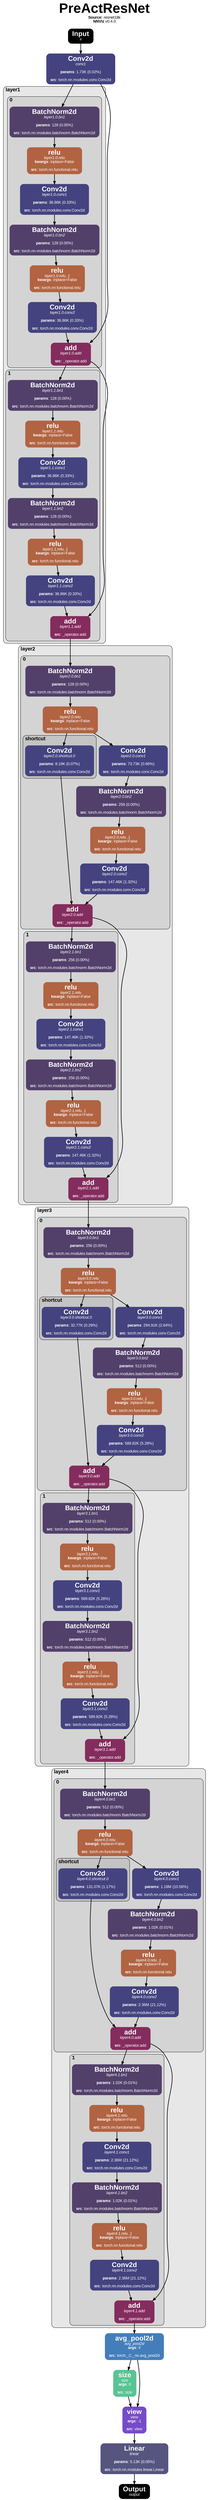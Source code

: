 digraph "" {
	graph [bb="0,0,732,8844",
		fontname=Arial,
		label=<<B><FONT POINT-SIZE="48">PreActResNet</FONT></B><BR/><B>Source:</B> resnet18k<BR/><B>NNViz </B>v0.4.0<BR/> >,
		labelloc=t,
		lheight=1.25,
		lp="366,8795",
		lwidth=4.47
	];
	node [label="\N"];
	subgraph cluster_layer1 {
		graph [bb="8,6570,370,8542",
			bgcolor="#e7e7e7",
			fontname=Arial,
			label=<<B><FONT POINT-SIZE="18">layer1</FONT></B>>,
			labeljust=l,
			lheight=0.28,
			lp="42,8528",
			lwidth=0.72,
			style="rounded,filled"
		];
		subgraph cluster_0 {
			graph [bb="22,7546,356,8506",
				bgcolor="#d4d4d4",
				fontname=Arial,
				label=<<B><FONT POINT-SIZE="18">0</FONT></B>>,
				labeljust=l,
				lheight=0.28,
				lp="35,8492",
				lwidth=0.14,
				style="rounded,filled"
			];
			layer1_0_bn1	[color="#52406b",
				fillcolor="#52406b",
				fontcolor=white,
				fontname=Arial,
				height=1.5,
				label=<<B><FONT POINT-SIZE="24">BatchNorm2d</FONT></B><BR/><I>layer1.0.bn1</I><BR/><BR/><B>params</B>: 128 (0.00%)<BR/><BR/><B>src</B>: torch.nn.modules.batchnorm.BatchNorm2d>,
				margin="0.2,0.1",
				pos="189,8416",
				shape=box,
				style="rounded,filled",
				width=4.4028];
			relu	[color="#b16342",
				fillcolor="#b16342",
				fontcolor=white,
				fontname=Arial,
				height=1.3056,
				label=<<B><FONT POINT-SIZE="24">relu</FONT></B><BR/><I>layer1.0.relu</I><BR/><B>kwargs</B>: inplace=False<BR/><BR/><B>src</B>: torch.nn.functional.relu>,
				margin="0.2,0.1",
				pos="189,8279",
				shape=box,
				style="rounded,filled",
				width=2.6944];
			layer1_0_bn1 -> relu	[color=black,
				fontname=Arial,
				penwidth=2.0,
				pos="e,189,8326.4 189,8361.6 189,8353.4 189,8344.8 189,8336.4"];
			layer1_0_conv1	[color="#444380",
				fillcolor="#444380",
				fontcolor=white,
				fontname=Arial,
				height=1.5,
				label=<<B><FONT POINT-SIZE="24">Conv2d</FONT></B><BR/><I>layer1.0.conv1</I><BR/><BR/><B>params</B>: 36.86K (0.33%)<BR/><BR/><B>src</B>: torch.nn.modules.conv.Conv2d>,
				margin="0.2,0.1",
				pos="189,8142",
				shape=box,
				style="rounded,filled",
				width=3.375];
			relu -> layer1_0_conv1	[color=black,
				fontname=Arial,
				penwidth=2.0,
				pos="e,189,8196.3 189,8231.9 189,8223.7 189,8215 189,8206.4"];
			layer1_0_bn2	[color="#52406b",
				fillcolor="#52406b",
				fontcolor=white,
				fontname=Arial,
				height=1.5,
				label=<<B><FONT POINT-SIZE="24">BatchNorm2d</FONT></B><BR/><I>layer1.0.bn2</I><BR/><BR/><B>params</B>: 128 (0.00%)<BR/><BR/><B>src</B>: torch.nn.modules.batchnorm.BatchNorm2d>,
				margin="0.2,0.1",
				pos="189,7998",
				shape=box,
				style="rounded,filled",
				width=4.4028];
			layer1_0_conv1 -> layer1_0_bn2	[color=black,
				fontname=Arial,
				penwidth=2.0,
				pos="e,189,8052.1 189,8087.7 189,8079.4 189,8070.8 189,8062.3"];
			relu_1	[color="#b16342",
				fillcolor="#b16342",
				fontcolor=white,
				fontname=Arial,
				height=1.3056,
				label=<<B><FONT POINT-SIZE="24">relu</FONT></B><BR/><I>layer1.0.relu_1</I><BR/><B>kwargs</B>: inplace=False<BR/><BR/><B>src</B>: torch.nn.functional.relu>,
				margin="0.2,0.1",
				pos="199,7861",
				shape=box,
				style="rounded,filled",
				width=2.6944];
			layer1_0_bn2 -> relu_1	[color=black,
				fontname=Arial,
				penwidth=2.0,
				pos="e,195.56,7908.4 192.95,7943.6 193.57,7935.4 194.2,7926.8 194.82,7918.4"];
			layer1_0_conv2	[color="#444380",
				fillcolor="#444380",
				fontcolor=white,
				fontname=Arial,
				height=1.5,
				label=<<B><FONT POINT-SIZE="24">Conv2d</FONT></B><BR/><I>layer1.0.conv2</I><BR/><BR/><B>params</B>: 36.86K (0.33%)<BR/><BR/><B>src</B>: torch.nn.modules.conv.Conv2d>,
				margin="0.2,0.1",
				pos="217,7724",
				shape=box,
				style="rounded,filled",
				width=3.375];
			relu_1 -> layer1_0_conv2	[color=black,
				fontname=Arial,
				penwidth=2.0,
				pos="e,209.89,7778.3 205.14,7813.9 206.24,7805.7 207.4,7797 208.55,7788.4"];
			add	[color="#842c5d",
				fillcolor="#842c5d",
				fontcolor=white,
				fontname=Arial,
				height=1.1111,
				label=<<B><FONT POINT-SIZE="24">add</FONT></B><BR/><I>layer1.0.add</I><BR/><BR/><B>src</B>: _operator.add>,
				margin="0.2,0.1",
				pos="247,7594",
				shape=box,
				style="rounded,filled",
				width=1.9583];
			layer1_0_conv2 -> add	[color=black,
				fontname=Arial,
				penwidth=2.0,
				pos="e,237.82,7634.2 229.46,7669.8 231.48,7661.2 233.55,7652.4 235.54,7643.9"];
		}
		subgraph cluster_1 {
			graph [bb="16,6578,350,7538",
				bgcolor="#d4d4d4",
				fontname=Arial,
				label=<<B><FONT POINT-SIZE="18">1</FONT></B>>,
				labeljust=l,
				lheight=0.28,
				lp="29,7524",
				lwidth=0.14,
				style="rounded,filled"
			];
			layer1_1_bn1	[color="#52406b",
				fillcolor="#52406b",
				fontcolor=white,
				fontname=Arial,
				height=1.5,
				label=<<B><FONT POINT-SIZE="24">BatchNorm2d</FONT></B><BR/><I>layer1.1.bn1</I><BR/><BR/><B>params</B>: 128 (0.00%)<BR/><BR/><B>src</B>: torch.nn.modules.batchnorm.BatchNorm2d>,
				margin="0.2,0.1",
				pos="183,7448",
				shape=box,
				style="rounded,filled",
				width=4.4028];
			relu_2	[color="#b16342",
				fillcolor="#b16342",
				fontcolor=white,
				fontname=Arial,
				height=1.3056,
				label=<<B><FONT POINT-SIZE="24">relu</FONT></B><BR/><I>layer1.1.relu</I><BR/><B>kwargs</B>: inplace=False<BR/><BR/><B>src</B>: torch.nn.functional.relu>,
				margin="0.2,0.1",
				pos="183,7311",
				shape=box,
				style="rounded,filled",
				width=2.6944];
			layer1_1_bn1 -> relu_2	[color=black,
				fontname=Arial,
				penwidth=2.0,
				pos="e,183,7358.4 183,7393.6 183,7385.4 183,7376.8 183,7368.4"];
			layer1_1_conv1	[color="#444380",
				fillcolor="#444380",
				fontcolor=white,
				fontname=Arial,
				height=1.5,
				label=<<B><FONT POINT-SIZE="24">Conv2d</FONT></B><BR/><I>layer1.1.conv1</I><BR/><BR/><B>params</B>: 36.86K (0.33%)<BR/><BR/><B>src</B>: torch.nn.modules.conv.Conv2d>,
				margin="0.2,0.1",
				pos="183,7174",
				shape=box,
				style="rounded,filled",
				width=3.375];
			relu_2 -> layer1_1_conv1	[color=black,
				fontname=Arial,
				penwidth=2.0,
				pos="e,183,7228.3 183,7263.9 183,7255.7 183,7247 183,7238.4"];
			layer1_1_bn2	[color="#52406b",
				fillcolor="#52406b",
				fontcolor=white,
				fontname=Arial,
				height=1.5,
				label=<<B><FONT POINT-SIZE="24">BatchNorm2d</FONT></B><BR/><I>layer1.1.bn2</I><BR/><BR/><B>params</B>: 128 (0.00%)<BR/><BR/><B>src</B>: torch.nn.modules.batchnorm.BatchNorm2d>,
				margin="0.2,0.1",
				pos="183,7030",
				shape=box,
				style="rounded,filled",
				width=4.4028];
			layer1_1_conv1 -> layer1_1_bn2	[color=black,
				fontname=Arial,
				penwidth=2.0,
				pos="e,183,7084.1 183,7119.7 183,7111.4 183,7102.8 183,7094.3"];
			relu_3	[color="#b16342",
				fillcolor="#b16342",
				fontcolor=white,
				fontname=Arial,
				height=1.3056,
				label=<<B><FONT POINT-SIZE="24">relu</FONT></B><BR/><I>layer1.1.relu_1</I><BR/><B>kwargs</B>: inplace=False<BR/><BR/><B>src</B>: torch.nn.functional.relu>,
				margin="0.2,0.1",
				pos="192,6893",
				shape=box,
				style="rounded,filled",
				width=2.6944];
			layer1_1_bn2 -> relu_3	[color=black,
				fontname=Arial,
				penwidth=2.0,
				pos="e,188.91,6940.4 186.56,6975.6 187.11,6967.4 187.68,6958.8 188.24,6950.4"];
			layer1_1_conv2	[color="#444380",
				fillcolor="#444380",
				fontcolor=white,
				fontname=Arial,
				height=1.5,
				label=<<B><FONT POINT-SIZE="24">Conv2d</FONT></B><BR/><I>layer1.1.conv2</I><BR/><BR/><B>params</B>: 36.86K (0.33%)<BR/><BR/><B>src</B>: torch.nn.modules.conv.Conv2d>,
				margin="0.2,0.1",
				pos="210,6756",
				shape=box,
				style="rounded,filled",
				width=3.375];
			relu_3 -> layer1_1_conv2	[color=black,
				fontname=Arial,
				penwidth=2.0,
				pos="e,202.89,6810.3 198.14,6845.9 199.24,6837.7 200.4,6829 201.55,6820.4"];
			add_1	[color="#842c5d",
				fillcolor="#842c5d",
				fontcolor=white,
				fontname=Arial,
				height=1.1111,
				label=<<B><FONT POINT-SIZE="24">add</FONT></B><BR/><I>layer1.1.add</I><BR/><BR/><B>src</B>: _operator.add>,
				margin="0.2,0.1",
				pos="245,6626",
				shape=box,
				style="rounded,filled",
				width=1.9583];
			layer1_1_conv2 -> add_1	[color=black,
				fontname=Arial,
				penwidth=2.0,
				pos="e,234.29,6666.2 224.54,6701.8 226.89,6693.2 229.31,6684.4 231.63,6675.9"];
		}
		add -> layer1_1_bn1	[color=black,
			fontname=Arial,
			penwidth=2.0,
			pos="e,206.59,7502.1 229.51,7553.7 223.71,7540.6 217.11,7525.7 210.73,7511.4"];
		add -> add_1	[color=black,
			fontname=Arial,
			penwidth=2.0,
			pos="e,309.34,6666.2 317.51,7568 330.31,7560.3 342.08,7550.5 350,7538 403.8,7453 361,7412.6 361,7312 361,7312 361,7312 361,6892 361,6807 \
381.2,6776.3 340,6702 334.05,6691.3 325.87,6681.5 316.79,6672.9"];
	}
	subgraph cluster_layer4 {
		graph [bb="179,606,724,2586",
			bgcolor="#e7e7e7",
			fontname=Arial,
			label=<<B><FONT POINT-SIZE="18">layer4</FONT></B>>,
			labeljust=l,
			lheight=0.28,
			lp="213,2572",
			lwidth=0.72,
			style="rounded,filled"
		];
		subgraph cluster_0 {
			graph [bb="187,1582,716,2550",
				bgcolor="#d4d4d4",
				fontname=Arial,
				label=<<B><FONT POINT-SIZE="18">0</FONT></B>>,
				labeljust=l,
				lheight=0.28,
				lp="200,2536",
				lwidth=0.14,
				style="rounded,filled"
			];
			subgraph cluster_shortcut {
				graph [bb="195,2116,455,2268",
					bgcolor="#c4c4c4",
					fontname=Arial,
					label=<<B><FONT POINT-SIZE="18">shortcut</FONT></B>>,
					labeljust=l,
					lheight=0.28,
					lp="239.5,2254",
					lwidth=1.01,
					style="rounded,filled"
				];
				layer4_0_shortcut_0	[color="#444380",
					fillcolor="#444380",
					fontcolor=white,
					fontname=Arial,
					height=1.5,
					label=<<B><FONT POINT-SIZE="24">Conv2d</FONT></B><BR/><I>layer4.0.shortcut.0</I><BR/><BR/><B>params</B>: 131.07K (1.17%)<BR/><BR/><B>src</B>: torch.nn.modules.conv.Conv2d>,
					margin="0.2,0.1",
					pos="325,2178",
					shape=box,
					style="rounded,filled",
					width=3.375];
			}
			add_6	[color="#842c5d",
				fillcolor="#842c5d",
				fontcolor=white,
				fontname=Arial,
				height=1.1111,
				label=<<B><FONT POINT-SIZE="24">add</FONT></B><BR/><I>layer4.0.add</I><BR/><BR/><B>src</B>: _operator.add>,
				margin="0.2,0.1",
				pos="458,1630",
				shape=box,
				style="rounded,filled",
				width=1.9583];
			layer4_0_shortcut_0 -> add_6	[color=black,
				fontname=Arial,
				penwidth=2.0,
				pos="e,404.32,1670.4 319.29,2123.8 311.96,2032.9 307.48,1843.9 377,1706 382.14,1695.8 389.27,1686.3 397.19,1677.7"];
			layer4_0_bn1	[color="#52406b",
				fillcolor="#52406b",
				fontcolor=white,
				fontname=Arial,
				height=1.5,
				label=<<B><FONT POINT-SIZE="24">BatchNorm2d</FONT></B><BR/><I>layer4.0.bn1</I><BR/><BR/><B>params</B>: 512 (0.00%)<BR/><BR/><B>src</B>: torch.nn.modules.batchnorm.BatchNorm2d>,
				margin="0.2,0.1",
				pos="368,2460",
				shape=box,
				style="rounded,filled",
				width=4.4028];
			relu_12	[color="#b16342",
				fillcolor="#b16342",
				fontcolor=white,
				fontname=Arial,
				height=1.3056,
				label=<<B><FONT POINT-SIZE="24">relu</FONT></B><BR/><I>layer4.0.relu</I><BR/><B>kwargs</B>: inplace=False<BR/><BR/><B>src</B>: torch.nn.functional.relu>,
				margin="0.2,0.1",
				pos="368,2323",
				shape=box,
				style="rounded,filled",
				width=2.6944];
			layer4_0_bn1 -> relu_12	[color=black,
				fontname=Arial,
				penwidth=2.0,
				pos="e,368,2370.4 368,2405.6 368,2397.4 368,2388.8 368,2380.4"];
			relu_12 -> layer4_0_shortcut_0	[color=black,
				fontname=Arial,
				penwidth=2.0,
				pos="e,340.99,2232.2 354.16,2276 350.91,2265.2 347.4,2253.5 343.97,2242.1"];
			layer4_0_conv1	[color="#444380",
				fillcolor="#444380",
				fontcolor=white,
				fontname=Arial,
				height=1.5,
				label=<<B><FONT POINT-SIZE="24">Conv2d</FONT></B><BR/><I>layer4.0.conv1</I><BR/><BR/><B>params</B>: 1.18M (10.56%)<BR/><BR/><B>src</B>: torch.nn.modules.conv.Conv2d>,
				margin="0.2,0.1",
				pos="586,2178",
				shape=box,
				style="rounded,filled",
				width=3.375];
			relu_12 -> layer4_0_conv1	[color=black,
				fontname=Arial,
				penwidth=2.0,
				pos="e,512.1,2232.2 446.66,2275.8 450.85,2273.2 454.99,2270.6 459,2268 473.56,2258.6 488.82,2248.3 503.52,2238.1"];
			layer4_0_bn2	[color="#52406b",
				fillcolor="#52406b",
				fontcolor=white,
				fontname=Arial,
				height=1.5,
				label=<<B><FONT POINT-SIZE="24">BatchNorm2d</FONT></B><BR/><I>layer4.0.bn2</I><BR/><BR/><B>params</B>: 1.02K (0.01%)<BR/><BR/><B>src</B>: torch.nn.modules.batchnorm.BatchNorm2d>,
				margin="0.2,0.1",
				pos="537,2034",
				shape=box,
				style="rounded,filled",
				width=4.4028];
			layer4_0_conv1 -> layer4_0_bn2	[color=black,
				fontname=Arial,
				penwidth=2.0,
				pos="e,555.33,2088.1 567.61,2123.7 564.69,2115.3 561.65,2106.4 558.66,2097.8"];
			relu_13	[color="#b16342",
				fillcolor="#b16342",
				fontcolor=white,
				fontname=Arial,
				height=1.3056,
				label=<<B><FONT POINT-SIZE="24">relu</FONT></B><BR/><I>layer4.0.relu_1</I><BR/><B>kwargs</B>: inplace=False<BR/><BR/><B>src</B>: torch.nn.functional.relu>,
				margin="0.2,0.1",
				pos="522,1897",
				shape=box,
				style="rounded,filled",
				width=2.6944];
			layer4_0_bn2 -> relu_13	[color=black,
				fontname=Arial,
				penwidth=2.0,
				pos="e,527.16,1944.4 531.07,1979.6 530.15,1971.4 529.2,1962.8 528.27,1954.4"];
			layer4_0_conv2	[color="#444380",
				fillcolor="#444380",
				fontcolor=white,
				fontname=Arial,
				height=1.5,
				label=<<B><FONT POINT-SIZE="24">Conv2d</FONT></B><BR/><I>layer4.0.conv2</I><BR/><BR/><B>params</B>: 2.36M (21.12%)<BR/><BR/><B>src</B>: torch.nn.modules.conv.Conv2d>,
				margin="0.2,0.1",
				pos="507,1760",
				shape=box,
				style="rounded,filled",
				width=3.375];
			relu_13 -> layer4_0_conv2	[color=black,
				fontname=Arial,
				penwidth=2.0,
				pos="e,512.92,1814.3 516.88,1849.9 515.96,1841.7 515,1833 514.04,1824.4"];
			layer4_0_conv2 -> add_6	[color=black,
				fontname=Arial,
				penwidth=2.0,
				pos="e,472.99,1670.2 486.65,1705.8 483.32,1697.1 479.89,1688.2 476.61,1679.6"];
		}
		subgraph cluster_1 {
			graph [bb="243,614,577,1574",
				bgcolor="#d4d4d4",
				fontname=Arial,
				label=<<B><FONT POINT-SIZE="18">1</FONT></B>>,
				labeljust=l,
				lheight=0.28,
				lp="256,1560",
				lwidth=0.14,
				style="rounded,filled"
			];
			layer4_1_bn1	[color="#52406b",
				fillcolor="#52406b",
				fontcolor=white,
				fontname=Arial,
				height=1.5,
				label=<<B><FONT POINT-SIZE="24">BatchNorm2d</FONT></B><BR/><I>layer4.1.bn1</I><BR/><BR/><B>params</B>: 1.02K (0.01%)<BR/><BR/><B>src</B>: torch.nn.modules.batchnorm.BatchNorm2d>,
				margin="0.2,0.1",
				pos="410,1484",
				shape=box,
				style="rounded,filled",
				width=4.4028];
			relu_14	[color="#b16342",
				fillcolor="#b16342",
				fontcolor=white,
				fontname=Arial,
				height=1.3056,
				label=<<B><FONT POINT-SIZE="24">relu</FONT></B><BR/><I>layer4.1.relu</I><BR/><B>kwargs</B>: inplace=False<BR/><BR/><B>src</B>: torch.nn.functional.relu>,
				margin="0.2,0.1",
				pos="410,1347",
				shape=box,
				style="rounded,filled",
				width=2.6944];
			layer4_1_bn1 -> relu_14	[color=black,
				fontname=Arial,
				penwidth=2.0,
				pos="e,410,1394.4 410,1429.6 410,1421.4 410,1412.8 410,1404.4"];
			layer4_1_conv1	[color="#444380",
				fillcolor="#444380",
				fontcolor=white,
				fontname=Arial,
				height=1.5,
				label=<<B><FONT POINT-SIZE="24">Conv2d</FONT></B><BR/><I>layer4.1.conv1</I><BR/><BR/><B>params</B>: 2.36M (21.12%)<BR/><BR/><B>src</B>: torch.nn.modules.conv.Conv2d>,
				margin="0.2,0.1",
				pos="410,1210",
				shape=box,
				style="rounded,filled",
				width=3.375];
			relu_14 -> layer4_1_conv1	[color=black,
				fontname=Arial,
				penwidth=2.0,
				pos="e,410,1264.3 410,1299.9 410,1291.7 410,1283 410,1274.4"];
			layer4_1_bn2	[color="#52406b",
				fillcolor="#52406b",
				fontcolor=white,
				fontname=Arial,
				height=1.5,
				label=<<B><FONT POINT-SIZE="24">BatchNorm2d</FONT></B><BR/><I>layer4.1.bn2</I><BR/><BR/><B>params</B>: 1.02K (0.01%)<BR/><BR/><B>src</B>: torch.nn.modules.batchnorm.BatchNorm2d>,
				margin="0.2,0.1",
				pos="410,1066",
				shape=box,
				style="rounded,filled",
				width=4.4028];
			layer4_1_conv1 -> layer4_1_bn2	[color=black,
				fontname=Arial,
				penwidth=2.0,
				pos="e,410,1120.1 410,1155.7 410,1147.4 410,1138.8 410,1130.3"];
			relu_15	[color="#b16342",
				fillcolor="#b16342",
				fontcolor=white,
				fontname=Arial,
				height=1.3056,
				label=<<B><FONT POINT-SIZE="24">relu</FONT></B><BR/><I>layer4.1.relu_1</I><BR/><B>kwargs</B>: inplace=False<BR/><BR/><B>src</B>: torch.nn.functional.relu>,
				margin="0.2,0.1",
				pos="419,929",
				shape=box,
				style="rounded,filled",
				width=2.6944];
			layer4_1_bn2 -> relu_15	[color=black,
				fontname=Arial,
				penwidth=2.0,
				pos="e,415.91,976.42 413.56,1011.6 414.11,1003.4 414.68,994.79 415.24,986.45"];
			layer4_1_conv2	[color="#444380",
				fillcolor="#444380",
				fontcolor=white,
				fontname=Arial,
				height=1.5,
				label=<<B><FONT POINT-SIZE="24">Conv2d</FONT></B><BR/><I>layer4.1.conv2</I><BR/><BR/><B>params</B>: 2.36M (21.12%)<BR/><BR/><B>src</B>: torch.nn.modules.conv.Conv2d>,
				margin="0.2,0.1",
				pos="437,792",
				shape=box,
				style="rounded,filled",
				width=3.375];
			relu_15 -> layer4_1_conv2	[color=black,
				fontname=Arial,
				penwidth=2.0,
				pos="e,429.89,846.31 425.14,881.92 426.24,873.68 427.4,864.97 428.55,856.35"];
			add_7	[color="#842c5d",
				fillcolor="#842c5d",
				fontcolor=white,
				fontname=Arial,
				height=1.1111,
				label=<<B><FONT POINT-SIZE="24">add</FONT></B><BR/><I>layer4.1.add</I><BR/><BR/><B>src</B>: _operator.add>,
				margin="0.2,0.1",
				pos="472,662",
				shape=box,
				style="rounded,filled",
				width=1.9583];
			layer4_1_conv2 -> add_7	[color=black,
				fontname=Arial,
				penwidth=2.0,
				pos="e,461.29,702.15 451.54,737.83 453.89,729.24 456.31,720.38 458.63,711.9"];
		}
		add_6 -> layer4_1_bn1	[color=black,
			fontname=Arial,
			penwidth=2.0,
			pos="e,427.69,1538.1 444.88,1589.7 440.58,1576.7 435.68,1562 430.94,1547.8"];
		add_6 -> add_7	[color=black,
			fontname=Arial,
			penwidth=2.0,
			pos="e,537.07,702.07 528.77,1611.5 547.82,1603.2 566.35,1591.3 578,1574 634.16,1490.6 588,1448.5 588,1348 588,1348 588,1348 588,928 588,\
843.09 609.17,812.26 568,738 562.01,727.2 553.76,717.42 544.59,708.77"];
	}
	subgraph cluster_layer2 {
		graph [bb="61,4582,606,6562",
			bgcolor="#e7e7e7",
			fontname=Arial,
			label=<<B><FONT POINT-SIZE="18">layer2</FONT></B>>,
			labeljust=l,
			lheight=0.28,
			lp="95,6548",
			lwidth=0.72,
			style="rounded,filled"
		];
		subgraph cluster_0 {
			graph [bb="69,5558,598,6526",
				bgcolor="#d4d4d4",
				fontname=Arial,
				label=<<B><FONT POINT-SIZE="18">0</FONT></B>>,
				labeljust=l,
				lheight=0.28,
				lp="82,6512",
				lwidth=0.14,
				style="rounded,filled"
			];
			subgraph cluster_shortcut {
				graph [bb="77,6092,337,6244",
					bgcolor="#c4c4c4",
					fontname=Arial,
					label=<<B><FONT POINT-SIZE="18">shortcut</FONT></B>>,
					labeljust=l,
					lheight=0.28,
					lp="121.5,6230",
					lwidth=1.01,
					style="rounded,filled"
				];
				layer2_0_shortcut_0	[color="#444380",
					fillcolor="#444380",
					fontcolor=white,
					fontname=Arial,
					height=1.5,
					label=<<B><FONT POINT-SIZE="24">Conv2d</FONT></B><BR/><I>layer2.0.shortcut.0</I><BR/><BR/><B>params</B>: 8.19K (0.07%)<BR/><BR/><B>src</B>: torch.nn.modules.conv.Conv2d>,
					margin="0.2,0.1",
					pos="207,6154",
					shape=box,
					style="rounded,filled",
					width=3.375];
			}
			add_2	[color="#842c5d",
				fillcolor="#842c5d",
				fontcolor=white,
				fontname=Arial,
				height=1.1111,
				label=<<B><FONT POINT-SIZE="24">add</FONT></B><BR/><I>layer2.0.add</I><BR/><BR/><B>src</B>: _operator.add>,
				margin="0.2,0.1",
				pos="253,5606",
				shape=box,
				style="rounded,filled",
				width=1.9583];
			layer2_0_shortcut_0 -> add_2	[color=black,
				fontname=Arial,
				penwidth=2.0,
				pos="e,249.7,5646.2 211.49,6099.7 220.41,5993.8 240.22,5758.6 248.85,5656.2"];
			layer2_0_bn1	[color="#52406b",
				fillcolor="#52406b",
				fontcolor=white,
				fontname=Arial,
				height=1.5,
				label=<<B><FONT POINT-SIZE="24">BatchNorm2d</FONT></B><BR/><I>layer2.0.bn1</I><BR/><BR/><B>params</B>: 128 (0.00%)<BR/><BR/><B>src</B>: torch.nn.modules.batchnorm.BatchNorm2d>,
				margin="0.2,0.1",
				pos="245,6436",
				shape=box,
				style="rounded,filled",
				width=4.4028];
			relu_4	[color="#b16342",
				fillcolor="#b16342",
				fontcolor=white,
				fontname=Arial,
				height=1.3056,
				label=<<B><FONT POINT-SIZE="24">relu</FONT></B><BR/><I>layer2.0.relu</I><BR/><B>kwargs</B>: inplace=False<BR/><BR/><B>src</B>: torch.nn.functional.relu>,
				margin="0.2,0.1",
				pos="245,6299",
				shape=box,
				style="rounded,filled",
				width=2.6944];
			layer2_0_bn1 -> relu_4	[color=black,
				fontname=Arial,
				penwidth=2.0,
				pos="e,245,6346.4 245,6381.6 245,6373.4 245,6364.8 245,6356.4"];
			relu_4 -> layer2_0_shortcut_0	[color=black,
				fontname=Arial,
				penwidth=2.0,
				pos="e,221.13,6208.2 232.77,6252 229.9,6241.2 226.79,6229.5 223.76,6218.1"];
			layer2_0_conv1	[color="#444380",
				fillcolor="#444380",
				fontcolor=white,
				fontname=Arial,
				height=1.5,
				label=<<B><FONT POINT-SIZE="24">Conv2d</FONT></B><BR/><I>layer2.0.conv1</I><BR/><BR/><B>params</B>: 73.73K (0.66%)<BR/><BR/><B>src</B>: torch.nn.modules.conv.Conv2d>,
				margin="0.2,0.1",
				pos="468,6154",
				shape=box,
				style="rounded,filled",
				width=3.375];
			relu_4 -> layer2_0_conv1	[color=black,
				fontname=Arial,
				penwidth=2.0,
				pos="e,394.96,6208 328.04,6252 332.45,6249.3 336.79,6246.6 341,6244 356,6234.6 371.67,6224.1 386.69,6213.7"];
			layer2_0_bn2	[color="#52406b",
				fillcolor="#52406b",
				fontcolor=white,
				fontname=Arial,
				height=1.5,
				label=<<B><FONT POINT-SIZE="24">BatchNorm2d</FONT></B><BR/><I>layer2.0.bn2</I><BR/><BR/><B>params</B>: 256 (0.00%)<BR/><BR/><B>src</B>: torch.nn.modules.batchnorm.BatchNorm2d>,
				margin="0.2,0.1",
				pos="425,6010",
				shape=box,
				style="rounded,filled",
				width=4.4028];
			layer2_0_conv1 -> layer2_0_bn2	[color=black,
				fontname=Arial,
				penwidth=2.0,
				pos="e,441.08,6064.1 451.87,6099.7 449.3,6091.3 446.63,6082.4 444.01,6073.8"];
			relu_5	[color="#b16342",
				fillcolor="#b16342",
				fontcolor=white,
				fontname=Arial,
				height=1.3056,
				label=<<B><FONT POINT-SIZE="24">relu</FONT></B><BR/><I>layer2.0.relu_1</I><BR/><B>kwargs</B>: inplace=False<BR/><BR/><B>src</B>: torch.nn.functional.relu>,
				margin="0.2,0.1",
				pos="413,5873",
				shape=box,
				style="rounded,filled",
				width=2.6944];
			layer2_0_bn2 -> relu_5	[color=black,
				fontname=Arial,
				penwidth=2.0,
				pos="e,417.13,5920.4 420.26,5955.6 419.52,5947.4 418.76,5938.8 418.02,5930.4"];
			layer2_0_conv2	[color="#444380",
				fillcolor="#444380",
				fontcolor=white,
				fontname=Arial,
				height=1.5,
				label=<<B><FONT POINT-SIZE="24">Conv2d</FONT></B><BR/><I>layer2.0.conv2</I><BR/><BR/><B>params</B>: 147.46K (1.32%)<BR/><BR/><B>src</B>: torch.nn.modules.conv.Conv2d>,
				margin="0.2,0.1",
				pos="402,5736",
				shape=box,
				style="rounded,filled",
				width=3.375];
			relu_5 -> layer2_0_conv2	[color=black,
				fontname=Arial,
				penwidth=2.0,
				pos="e,406.34,5790.3 409.25,5825.9 408.57,5817.7 407.86,5809 407.16,5800.4"];
			layer2_0_conv2 -> add_2	[color=black,
				fontname=Arial,
				penwidth=2.0,
				pos="e,298.57,5646.2 340.11,5681.8 328.91,5672.2 317.32,5662.3 306.4,5652.9"];
		}
		subgraph cluster_1 {
			graph [bb="80,4590,414,5550",
				bgcolor="#d4d4d4",
				fontname=Arial,
				label=<<B><FONT POINT-SIZE="18">1</FONT></B>>,
				labeljust=l,
				lheight=0.28,
				lp="93,5536",
				lwidth=0.14,
				style="rounded,filled"
			];
			layer2_1_bn1	[color="#52406b",
				fillcolor="#52406b",
				fontcolor=white,
				fontname=Arial,
				height=1.5,
				label=<<B><FONT POINT-SIZE="24">BatchNorm2d</FONT></B><BR/><I>layer2.1.bn1</I><BR/><BR/><B>params</B>: 256 (0.00%)<BR/><BR/><B>src</B>: torch.nn.modules.batchnorm.BatchNorm2d>,
				margin="0.2,0.1",
				pos="247,5460",
				shape=box,
				style="rounded,filled",
				width=4.4028];
			relu_6	[color="#b16342",
				fillcolor="#b16342",
				fontcolor=white,
				fontname=Arial,
				height=1.3056,
				label=<<B><FONT POINT-SIZE="24">relu</FONT></B><BR/><I>layer2.1.relu</I><BR/><B>kwargs</B>: inplace=False<BR/><BR/><B>src</B>: torch.nn.functional.relu>,
				margin="0.2,0.1",
				pos="247,5323",
				shape=box,
				style="rounded,filled",
				width=2.6944];
			layer2_1_bn1 -> relu_6	[color=black,
				fontname=Arial,
				penwidth=2.0,
				pos="e,247,5370.4 247,5405.6 247,5397.4 247,5388.8 247,5380.4"];
			layer2_1_conv1	[color="#444380",
				fillcolor="#444380",
				fontcolor=white,
				fontname=Arial,
				height=1.5,
				label=<<B><FONT POINT-SIZE="24">Conv2d</FONT></B><BR/><I>layer2.1.conv1</I><BR/><BR/><B>params</B>: 147.46K (1.32%)<BR/><BR/><B>src</B>: torch.nn.modules.conv.Conv2d>,
				margin="0.2,0.1",
				pos="247,5186",
				shape=box,
				style="rounded,filled",
				width=3.375];
			relu_6 -> layer2_1_conv1	[color=black,
				fontname=Arial,
				penwidth=2.0,
				pos="e,247,5240.3 247,5275.9 247,5267.7 247,5259 247,5250.4"];
			layer2_1_bn2	[color="#52406b",
				fillcolor="#52406b",
				fontcolor=white,
				fontname=Arial,
				height=1.5,
				label=<<B><FONT POINT-SIZE="24">BatchNorm2d</FONT></B><BR/><I>layer2.1.bn2</I><BR/><BR/><B>params</B>: 256 (0.00%)<BR/><BR/><B>src</B>: torch.nn.modules.batchnorm.BatchNorm2d>,
				margin="0.2,0.1",
				pos="247,5042",
				shape=box,
				style="rounded,filled",
				width=4.4028];
			layer2_1_conv1 -> layer2_1_bn2	[color=black,
				fontname=Arial,
				penwidth=2.0,
				pos="e,247,5096.1 247,5131.7 247,5123.4 247,5114.8 247,5106.3"];
			relu_7	[color="#b16342",
				fillcolor="#b16342",
				fontcolor=white,
				fontname=Arial,
				height=1.3056,
				label=<<B><FONT POINT-SIZE="24">relu</FONT></B><BR/><I>layer2.1.relu_1</I><BR/><B>kwargs</B>: inplace=False<BR/><BR/><B>src</B>: torch.nn.functional.relu>,
				margin="0.2,0.1",
				pos="256,4905",
				shape=box,
				style="rounded,filled",
				width=2.6944];
			layer2_1_bn2 -> relu_7	[color=black,
				fontname=Arial,
				penwidth=2.0,
				pos="e,252.91,4952.4 250.56,4987.6 251.11,4979.4 251.68,4970.8 252.24,4962.4"];
			layer2_1_conv2	[color="#444380",
				fillcolor="#444380",
				fontcolor=white,
				fontname=Arial,
				height=1.5,
				label=<<B><FONT POINT-SIZE="24">Conv2d</FONT></B><BR/><I>layer2.1.conv2</I><BR/><BR/><B>params</B>: 147.46K (1.32%)<BR/><BR/><B>src</B>: torch.nn.modules.conv.Conv2d>,
				margin="0.2,0.1",
				pos="274,4768",
				shape=box,
				style="rounded,filled",
				width=3.375];
			relu_7 -> layer2_1_conv2	[color=black,
				fontname=Arial,
				penwidth=2.0,
				pos="e,266.89,4822.3 262.14,4857.9 263.24,4849.7 264.4,4841 265.55,4832.4"];
			add_3	[color="#842c5d",
				fillcolor="#842c5d",
				fontcolor=white,
				fontname=Arial,
				height=1.1111,
				label=<<B><FONT POINT-SIZE="24">add</FONT></B><BR/><I>layer2.1.add</I><BR/><BR/><B>src</B>: _operator.add>,
				margin="0.2,0.1",
				pos="309,4638",
				shape=box,
				style="rounded,filled",
				width=1.9583];
			layer2_1_conv2 -> add_3	[color=black,
				fontname=Arial,
				penwidth=2.0,
				pos="e,298.29,4678.2 288.54,4713.8 290.89,4705.2 293.31,4696.4 295.63,4687.9"];
		}
		add_2 -> layer2_1_bn1	[color=black,
			fontname=Arial,
			penwidth=2.0,
			pos="e,249.21,5514.1 251.36,5565.7 250.83,5552.9 250.22,5538.3 249.63,5524.2"];
		add_2 -> add_3	[color=black,
			fontname=Arial,
			penwidth=2.0,
			pos="e,374.07,4678.1 323.88,5599 356.98,5592.3 393.69,5578.4 415,5550 475.35,5469.6 425,5424.5 425,5324 425,5324 425,5324 425,4904 425,\
4819.1 446.17,4788.3 405,4714 399.01,4703.2 390.76,4693.4 381.59,4684.8"];
	}
	subgraph cluster_layer3 {
		graph [bb="120,2594,665,4574",
			bgcolor="#e7e7e7",
			fontname=Arial,
			label=<<B><FONT POINT-SIZE="18">layer3</FONT></B>>,
			labeljust=l,
			lheight=0.28,
			lp="154,4560",
			lwidth=0.72,
			style="rounded,filled"
		];
		subgraph cluster_0 {
			graph [bb="128,3570,657,4538",
				bgcolor="#d4d4d4",
				fontname=Arial,
				label=<<B><FONT POINT-SIZE="18">0</FONT></B>>,
				labeljust=l,
				lheight=0.28,
				lp="141,4524",
				lwidth=0.14,
				style="rounded,filled"
			];
			subgraph cluster_shortcut {
				graph [bb="136,4104,396,4256",
					bgcolor="#c4c4c4",
					fontname=Arial,
					label=<<B><FONT POINT-SIZE="18">shortcut</FONT></B>>,
					labeljust=l,
					lheight=0.28,
					lp="180.5,4242",
					lwidth=1.01,
					style="rounded,filled"
				];
				layer3_0_shortcut_0	[color="#444380",
					fillcolor="#444380",
					fontcolor=white,
					fontname=Arial,
					height=1.5,
					label=<<B><FONT POINT-SIZE="24">Conv2d</FONT></B><BR/><I>layer3.0.shortcut.0</I><BR/><BR/><B>params</B>: 32.77K (0.29%)<BR/><BR/><B>src</B>: torch.nn.modules.conv.Conv2d>,
					margin="0.2,0.1",
					pos="266,4166",
					shape=box,
					style="rounded,filled",
					width=3.375];
			}
			add_4	[color="#842c5d",
				fillcolor="#842c5d",
				fontcolor=white,
				fontname=Arial,
				height=1.1111,
				label=<<B><FONT POINT-SIZE="24">add</FONT></B><BR/><I>layer3.0.add</I><BR/><BR/><B>src</B>: _operator.add>,
				margin="0.2,0.1",
				pos="312,3618",
				shape=box,
				style="rounded,filled",
				width=1.9583];
			layer3_0_shortcut_0 -> add_4	[color=black,
				fontname=Arial,
				penwidth=2.0,
				pos="e,308.7,3658.2 270.49,4111.7 279.41,4005.8 299.22,3770.6 307.85,3668.2"];
			layer3_0_bn1	[color="#52406b",
				fillcolor="#52406b",
				fontcolor=white,
				fontname=Arial,
				height=1.5,
				label=<<B><FONT POINT-SIZE="24">BatchNorm2d</FONT></B><BR/><I>layer3.0.bn1</I><BR/><BR/><B>params</B>: 256 (0.00%)<BR/><BR/><B>src</B>: torch.nn.modules.batchnorm.BatchNorm2d>,
				margin="0.2,0.1",
				pos="309,4448",
				shape=box,
				style="rounded,filled",
				width=4.4028];
			relu_8	[color="#b16342",
				fillcolor="#b16342",
				fontcolor=white,
				fontname=Arial,
				height=1.3056,
				label=<<B><FONT POINT-SIZE="24">relu</FONT></B><BR/><I>layer3.0.relu</I><BR/><B>kwargs</B>: inplace=False<BR/><BR/><B>src</B>: torch.nn.functional.relu>,
				margin="0.2,0.1",
				pos="309,4311",
				shape=box,
				style="rounded,filled",
				width=2.6944];
			layer3_0_bn1 -> relu_8	[color=black,
				fontname=Arial,
				penwidth=2.0,
				pos="e,309,4358.4 309,4393.6 309,4385.4 309,4376.8 309,4368.4"];
			relu_8 -> layer3_0_shortcut_0	[color=black,
				fontname=Arial,
				penwidth=2.0,
				pos="e,281.99,4220.2 295.16,4264 291.91,4253.2 288.4,4241.5 284.97,4230.1"];
			layer3_0_conv1	[color="#444380",
				fillcolor="#444380",
				fontcolor=white,
				fontname=Arial,
				height=1.5,
				label=<<B><FONT POINT-SIZE="24">Conv2d</FONT></B><BR/><I>layer3.0.conv1</I><BR/><BR/><B>params</B>: 294.91K (2.64%)<BR/><BR/><B>src</B>: torch.nn.modules.conv.Conv2d>,
				margin="0.2,0.1",
				pos="527,4166",
				shape=box,
				style="rounded,filled",
				width=3.375];
			relu_8 -> layer3_0_conv1	[color=black,
				fontname=Arial,
				penwidth=2.0,
				pos="e,453.1,4220.2 387.66,4263.8 391.85,4261.2 395.99,4258.6 400,4256 414.56,4246.6 429.82,4236.3 444.52,4226.1"];
			layer3_0_bn2	[color="#52406b",
				fillcolor="#52406b",
				fontcolor=white,
				fontname=Arial,
				height=1.5,
				label=<<B><FONT POINT-SIZE="24">BatchNorm2d</FONT></B><BR/><I>layer3.0.bn2</I><BR/><BR/><B>params</B>: 512 (0.00%)<BR/><BR/><B>src</B>: torch.nn.modules.batchnorm.BatchNorm2d>,
				margin="0.2,0.1",
				pos="484,4022",
				shape=box,
				style="rounded,filled",
				width=4.4028];
			layer3_0_conv1 -> layer3_0_bn2	[color=black,
				fontname=Arial,
				penwidth=2.0,
				pos="e,500.08,4076.1 510.87,4111.7 508.3,4103.3 505.63,4094.4 503.01,4085.8"];
			relu_9	[color="#b16342",
				fillcolor="#b16342",
				fontcolor=white,
				fontname=Arial,
				height=1.3056,
				label=<<B><FONT POINT-SIZE="24">relu</FONT></B><BR/><I>layer3.0.relu_1</I><BR/><B>kwargs</B>: inplace=False<BR/><BR/><B>src</B>: torch.nn.functional.relu>,
				margin="0.2,0.1",
				pos="472,3885",
				shape=box,
				style="rounded,filled",
				width=2.6944];
			layer3_0_bn2 -> relu_9	[color=black,
				fontname=Arial,
				penwidth=2.0,
				pos="e,476.13,3932.4 479.26,3967.6 478.52,3959.4 477.76,3950.8 477.02,3942.4"];
			layer3_0_conv2	[color="#444380",
				fillcolor="#444380",
				fontcolor=white,
				fontname=Arial,
				height=1.5,
				label=<<B><FONT POINT-SIZE="24">Conv2d</FONT></B><BR/><I>layer3.0.conv2</I><BR/><BR/><B>params</B>: 589.82K (5.28%)<BR/><BR/><B>src</B>: torch.nn.modules.conv.Conv2d>,
				margin="0.2,0.1",
				pos="461,3748",
				shape=box,
				style="rounded,filled",
				width=3.375];
			relu_9 -> layer3_0_conv2	[color=black,
				fontname=Arial,
				penwidth=2.0,
				pos="e,465.34,3802.3 468.25,3837.9 467.57,3829.7 466.86,3821 466.16,3812.4"];
			layer3_0_conv2 -> add_4	[color=black,
				fontname=Arial,
				penwidth=2.0,
				pos="e,357.57,3658.2 399.11,3693.8 387.91,3684.2 376.32,3674.3 365.4,3664.9"];
		}
		subgraph cluster_1 {
			graph [bb="139,2602,473,3562",
				bgcolor="#d4d4d4",
				fontname=Arial,
				label=<<B><FONT POINT-SIZE="18">1</FONT></B>>,
				labeljust=l,
				lheight=0.28,
				lp="152,3548",
				lwidth=0.14,
				style="rounded,filled"
			];
			layer3_1_bn1	[color="#52406b",
				fillcolor="#52406b",
				fontcolor=white,
				fontname=Arial,
				height=1.5,
				label=<<B><FONT POINT-SIZE="24">BatchNorm2d</FONT></B><BR/><I>layer3.1.bn1</I><BR/><BR/><B>params</B>: 512 (0.00%)<BR/><BR/><B>src</B>: torch.nn.modules.batchnorm.BatchNorm2d>,
				margin="0.2,0.1",
				pos="306,3472",
				shape=box,
				style="rounded,filled",
				width=4.4028];
			relu_10	[color="#b16342",
				fillcolor="#b16342",
				fontcolor=white,
				fontname=Arial,
				height=1.3056,
				label=<<B><FONT POINT-SIZE="24">relu</FONT></B><BR/><I>layer3.1.relu</I><BR/><B>kwargs</B>: inplace=False<BR/><BR/><B>src</B>: torch.nn.functional.relu>,
				margin="0.2,0.1",
				pos="306,3335",
				shape=box,
				style="rounded,filled",
				width=2.6944];
			layer3_1_bn1 -> relu_10	[color=black,
				fontname=Arial,
				penwidth=2.0,
				pos="e,306,3382.4 306,3417.6 306,3409.4 306,3400.8 306,3392.4"];
			layer3_1_conv1	[color="#444380",
				fillcolor="#444380",
				fontcolor=white,
				fontname=Arial,
				height=1.5,
				label=<<B><FONT POINT-SIZE="24">Conv2d</FONT></B><BR/><I>layer3.1.conv1</I><BR/><BR/><B>params</B>: 589.82K (5.28%)<BR/><BR/><B>src</B>: torch.nn.modules.conv.Conv2d>,
				margin="0.2,0.1",
				pos="306,3198",
				shape=box,
				style="rounded,filled",
				width=3.375];
			relu_10 -> layer3_1_conv1	[color=black,
				fontname=Arial,
				penwidth=2.0,
				pos="e,306,3252.3 306,3287.9 306,3279.7 306,3271 306,3262.4"];
			layer3_1_bn2	[color="#52406b",
				fillcolor="#52406b",
				fontcolor=white,
				fontname=Arial,
				height=1.5,
				label=<<B><FONT POINT-SIZE="24">BatchNorm2d</FONT></B><BR/><I>layer3.1.bn2</I><BR/><BR/><B>params</B>: 512 (0.00%)<BR/><BR/><B>src</B>: torch.nn.modules.batchnorm.BatchNorm2d>,
				margin="0.2,0.1",
				pos="306,3054",
				shape=box,
				style="rounded,filled",
				width=4.4028];
			layer3_1_conv1 -> layer3_1_bn2	[color=black,
				fontname=Arial,
				penwidth=2.0,
				pos="e,306,3108.1 306,3143.7 306,3135.4 306,3126.8 306,3118.3"];
			relu_11	[color="#b16342",
				fillcolor="#b16342",
				fontcolor=white,
				fontname=Arial,
				height=1.3056,
				label=<<B><FONT POINT-SIZE="24">relu</FONT></B><BR/><I>layer3.1.relu_1</I><BR/><B>kwargs</B>: inplace=False<BR/><BR/><B>src</B>: torch.nn.functional.relu>,
				margin="0.2,0.1",
				pos="315,2917",
				shape=box,
				style="rounded,filled",
				width=2.6944];
			layer3_1_bn2 -> relu_11	[color=black,
				fontname=Arial,
				penwidth=2.0,
				pos="e,311.91,2964.4 309.56,2999.6 310.11,2991.4 310.68,2982.8 311.24,2974.4"];
			layer3_1_conv2	[color="#444380",
				fillcolor="#444380",
				fontcolor=white,
				fontname=Arial,
				height=1.5,
				label=<<B><FONT POINT-SIZE="24">Conv2d</FONT></B><BR/><I>layer3.1.conv2</I><BR/><BR/><B>params</B>: 589.82K (5.28%)<BR/><BR/><B>src</B>: torch.nn.modules.conv.Conv2d>,
				margin="0.2,0.1",
				pos="333,2780",
				shape=box,
				style="rounded,filled",
				width=3.375];
			relu_11 -> layer3_1_conv2	[color=black,
				fontname=Arial,
				penwidth=2.0,
				pos="e,325.89,2834.3 321.14,2869.9 322.24,2861.7 323.4,2853 324.55,2844.4"];
			add_5	[color="#842c5d",
				fillcolor="#842c5d",
				fontcolor=white,
				fontname=Arial,
				height=1.1111,
				label=<<B><FONT POINT-SIZE="24">add</FONT></B><BR/><I>layer3.1.add</I><BR/><BR/><B>src</B>: _operator.add>,
				margin="0.2,0.1",
				pos="368,2650",
				shape=box,
				style="rounded,filled",
				width=1.9583];
			layer3_1_conv2 -> add_5	[color=black,
				fontname=Arial,
				penwidth=2.0,
				pos="e,357.29,2690.2 347.54,2725.8 349.89,2717.2 352.31,2708.4 354.63,2699.9"];
		}
		add_4 -> layer3_1_bn1	[color=black,
			fontname=Arial,
			penwidth=2.0,
			pos="e,308.21,3526.1 310.36,3577.7 309.83,3564.9 309.22,3550.3 308.63,3536.2"];
		add_4 -> add_5	[color=black,
			fontname=Arial,
			penwidth=2.0,
			pos="e,433.07,2690.1 382.88,3611 415.98,3604.3 452.69,3590.4 474,3562 534.35,3481.6 484,3436.5 484,3336 484,3336 484,3336 484,2916 484,\
2831.1 505.17,2800.3 464,2726 458.01,2715.2 449.76,2705.4 440.59,2696.8"];
	}
	add_1 -> layer2_0_bn1	[color=black,
		fontname=Arial,
		penwidth=2.0,
		pos="e,245,6490.3 245,6585.6 245,6560.9 245,6528.6 245,6500.4"];
	avg_pool2d	[color="#447eba",
		fillcolor="#447eba",
		fontcolor=white,
		fontname=Arial,
		height=1.3056,
		label=<<B><FONT POINT-SIZE="24">avg_pool2d</FONT></B><BR/><I>avg_pool2d</I><BR/><B>args</B>: 4<BR/><BR/><B>src</B>: torch._C._nn.avg_pool2d>,
		margin="0.2,0.1",
		pos="472,539",
		shape=box,
		style="rounded,filled",
		width=2.8889];
	add_7 -> avg_pool2d	[color=black,
		fontname=Arial,
		penwidth=2.0,
		pos="e,472,586.25 472,621.71 472,613.58 472,604.86 472,596.26"];
	add_3 -> layer3_0_bn1	[color=black,
		fontname=Arial,
		penwidth=2.0,
		pos="e,309,4502.3 309,4597.6 309,4572.9 309,4540.6 309,4512.4"];
	add_5 -> layer4_0_bn1	[color=black,
		fontname=Arial,
		penwidth=2.0,
		pos="e,368,2514.3 368,2609.6 368,2584.9 368,2552.6 368,2524.4"];
	x	[color="#000000",
		fillcolor="#000000",
		fontcolor=white,
		fontname=Arial,
		height=0.72222,
		label=<<B><FONT POINT-SIZE="24">Input</FONT></B><BR/><I>x</I>>,
		margin="0.2,0.1",
		pos="282,8720",
		shape=box,
		style="rounded,filled",
		width=1.2361];
	conv1	[color="#444380",
		fillcolor="#444380",
		fontcolor=white,
		fontname=Arial,
		height=1.5,
		label=<<B><FONT POINT-SIZE="24">Conv2d</FONT></B><BR/><I>conv1</I><BR/><BR/><B>params</B>: 1.73K (0.02%)<BR/><BR/><B>src</B>: torch.nn.modules.conv.Conv2d>,
		margin="0.2,0.1",
		pos="282,8604",
		shape=box,
		style="rounded,filled",
		width=3.375];
	x -> conv1	[color=black,
		fontname=Arial,
		penwidth=2.0,
		pos="e,282,8658 282,8694 282,8686.2 282,8677.2 282,8668"];
	conv1 -> layer1_0_bn1	[color=black,
		fontname=Arial,
		penwidth=2.0,
		pos="e,215.65,8470.3 255.35,8549.7 244.41,8527.8 231.65,8502.3 220.27,8479.5"];
	conv1 -> add	[color=black,
		fontname=Arial,
		penwidth=2.0,
		pos="e,314.51,7634.1 352.32,8549.8 354.03,8547.3 355.6,8544.7 357,8542 410.93,8438.5 376,8396.8 376,8280 376,8280 376,8280 376,7860 376,\
7774.6 390.87,7743.3 347,7670 340.54,7659.2 331.87,7649.4 322.33,7640.8"];
	size	[color="#58c494",
		fillcolor="#58c494",
		fontcolor=white,
		fontname=Arial,
		height=1.3056,
		label=<<B><FONT POINT-SIZE="24">size</FONT></B><BR/><I>size</I><BR/><B>args</B>: 0<BR/><BR/><B>src</B>: size>,
		margin="0.2,0.1",
		pos="438,409",
		shape=box,
		style="rounded,filled",
		width=1.125];
	avg_pool2d -> size	[color=black,
		fontname=Arial,
		penwidth=2.0,
		pos="e,450.26,456.14 459.73,491.79 457.49,483.36 455.13,474.48 452.83,465.81"];
	view	[color="#764bc9",
		fillcolor="#764bc9",
		fontcolor=white,
		fontname=Arial,
		height=1.3056,
		label=<<B><FONT POINT-SIZE="24">view</FONT></B><BR/><I>view</I><BR/><B>args</B>: -1<BR/><BR/><B>src</B>: view>,
		margin="0.2,0.1",
		pos="472,279",
		shape=box,
		style="rounded,filled",
		width=1.1667];
	avg_pool2d -> view	[color=black,
		fontname=Arial,
		penwidth=2.0,
		pos="e,482.62,326.17 482.62,491.83 484.85,480.2 486.87,467.69 488,456 492.02,414.42 492.02,403.58 488,362 487.19,353.59 485.92,344.77 \
484.44,336.16"];
	size -> view	[color=black,
		fontname=Arial,
		penwidth=2.0,
		pos="e,459.74,326.14 450.27,361.79 452.51,353.36 454.87,344.48 457.17,335.81"];
	linear	[color="#555580",
		fillcolor="#555580",
		fontcolor=white,
		fontname=Arial,
		height=1.5,
		label=<<B><FONT POINT-SIZE="24">Linear</FONT></B><BR/><I>linear</I><BR/><BR/><B>params</B>: 5.13K (0.05%)<BR/><BR/><B>src</B>: torch.nn.modules.linear.Linear>,
		margin="0.2,0.1",
		pos="472,142",
		shape=box,
		style="rounded,filled",
		width=3.3194];
	view -> linear	[color=black,
		fontname=Arial,
		penwidth=2.0,
		pos="e,472,196.31 472,231.92 472,223.68 472,214.97 472,206.35"];
	output	[color="#000000",
		fillcolor="#000000",
		fontcolor=white,
		fontname=Arial,
		height=0.72222,
		label=<<B><FONT POINT-SIZE="24">Output</FONT></B><BR/><I>output</I>>,
		margin="0.2,0.1",
		pos="472,26",
		shape=box,
		style="rounded,filled",
		width=1.5139];
	linear -> output	[color=black,
		fontname=Arial,
		penwidth=2.0,
		pos="e,472,52.131 472,87.672 472,79.049 472,70.314 472,62.26"];
}

